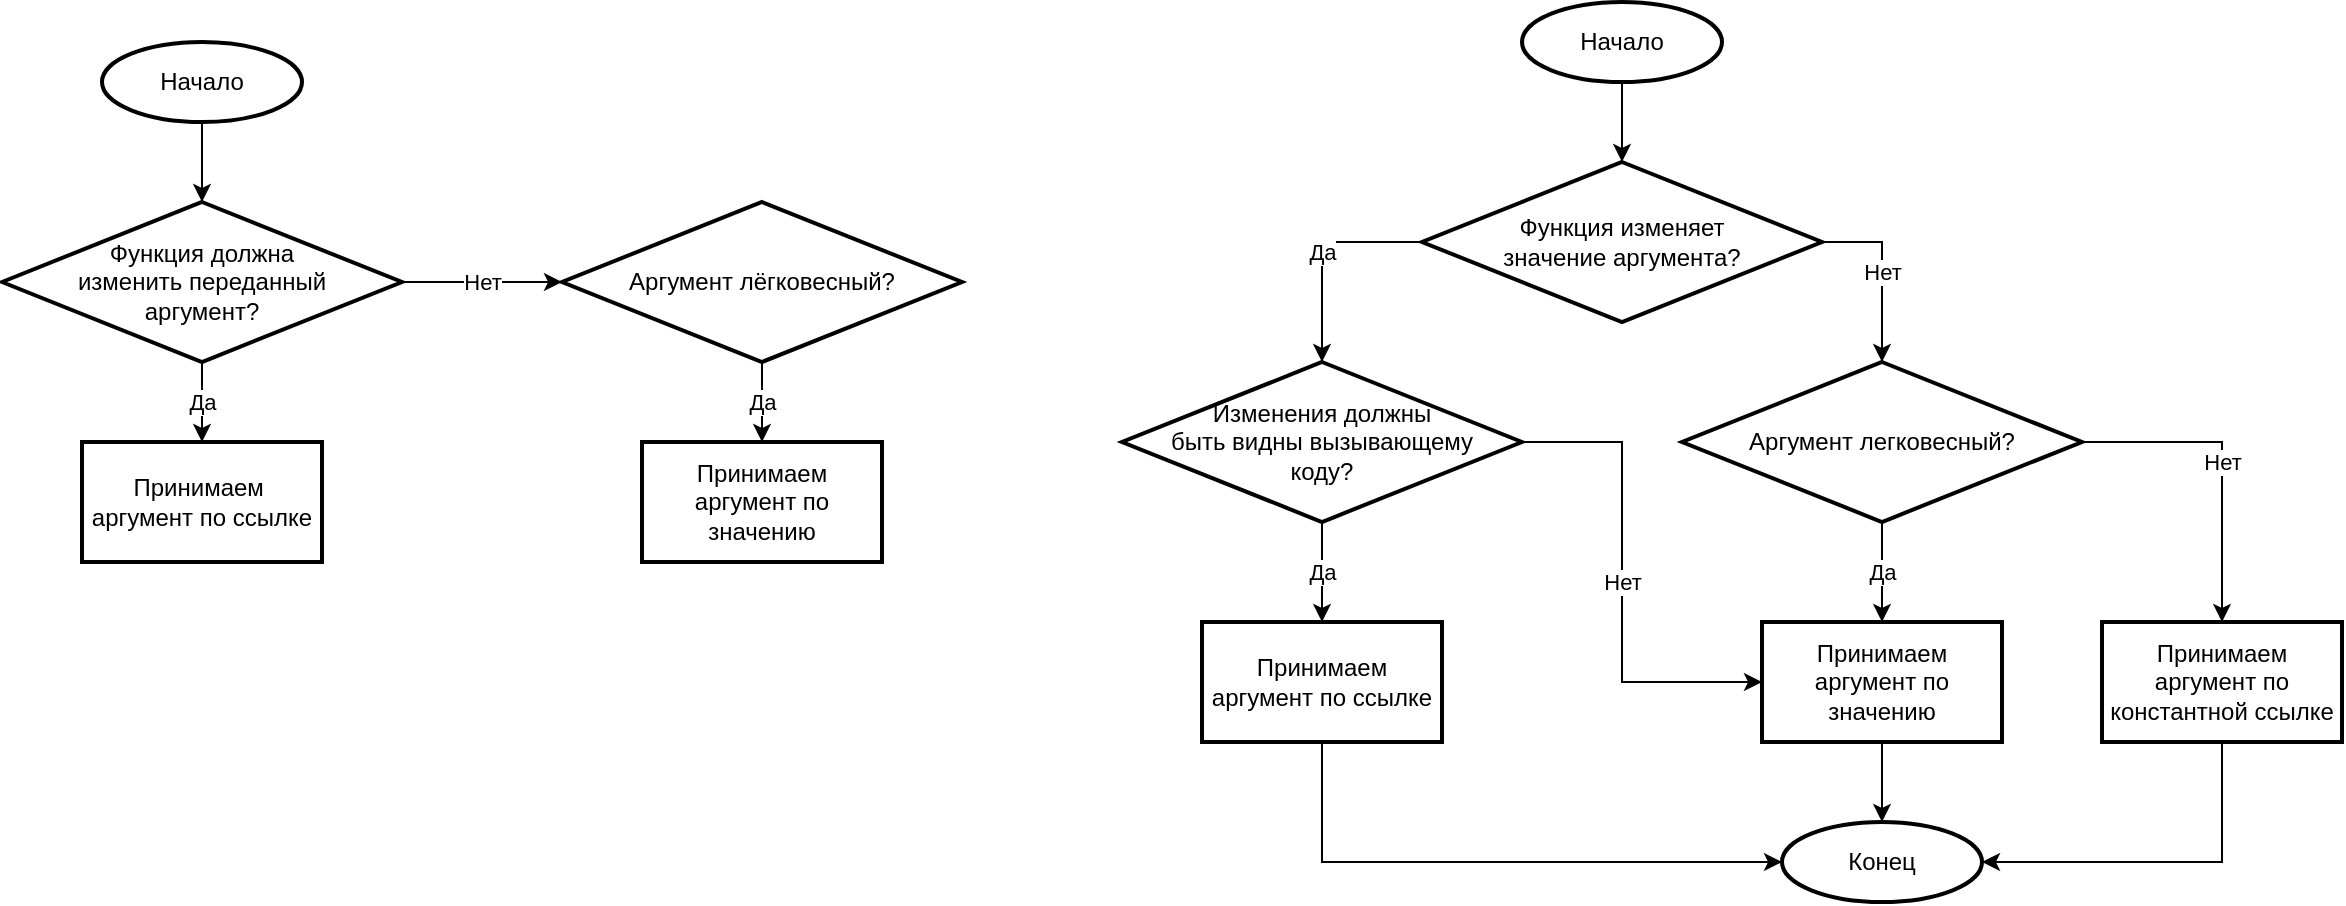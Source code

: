 <mxfile version="14.1.8" type="device"><diagram id="EaiXqYZGhzlfWJ48OZJS" name="Страница 1"><mxGraphModel dx="1024" dy="592" grid="1" gridSize="10" guides="1" tooltips="1" connect="1" arrows="1" fold="1" page="1" pageScale="1" pageWidth="827" pageHeight="1169" math="0" shadow="0"><root><mxCell id="0"/><mxCell id="1" parent="0"/><mxCell id="dKRLaaCp3CBHbr6sriMw-6" value="Да" style="edgeStyle=orthogonalEdgeStyle;rounded=0;orthogonalLoop=1;jettySize=auto;html=1;" edge="1" parent="1" source="dKRLaaCp3CBHbr6sriMw-1" target="dKRLaaCp3CBHbr6sriMw-5"><mxGeometry relative="1" as="geometry"/></mxCell><mxCell id="dKRLaaCp3CBHbr6sriMw-8" value="Нет" style="edgeStyle=orthogonalEdgeStyle;rounded=0;orthogonalLoop=1;jettySize=auto;html=1;" edge="1" parent="1" source="dKRLaaCp3CBHbr6sriMw-1" target="dKRLaaCp3CBHbr6sriMw-7"><mxGeometry relative="1" as="geometry"/></mxCell><mxCell id="dKRLaaCp3CBHbr6sriMw-1" value="Функция должна&lt;br&gt;изменить переданный&lt;br&gt;аргумент?" style="strokeWidth=2;html=1;shape=mxgraph.flowchart.decision;whiteSpace=wrap;" vertex="1" parent="1"><mxGeometry x="180" y="160" width="200" height="80" as="geometry"/></mxCell><mxCell id="dKRLaaCp3CBHbr6sriMw-3" style="edgeStyle=orthogonalEdgeStyle;rounded=0;orthogonalLoop=1;jettySize=auto;html=1;" edge="1" parent="1" source="dKRLaaCp3CBHbr6sriMw-4" target="dKRLaaCp3CBHbr6sriMw-1"><mxGeometry relative="1" as="geometry"><mxPoint x="280" y="120" as="sourcePoint"/></mxGeometry></mxCell><mxCell id="dKRLaaCp3CBHbr6sriMw-4" value="Начало" style="strokeWidth=2;html=1;shape=mxgraph.flowchart.start_1;whiteSpace=wrap;" vertex="1" parent="1"><mxGeometry x="230" y="80" width="100" height="40" as="geometry"/></mxCell><mxCell id="dKRLaaCp3CBHbr6sriMw-5" value="Принимаем&amp;nbsp; аргумент по ссылке" style="whiteSpace=wrap;html=1;strokeWidth=2;" vertex="1" parent="1"><mxGeometry x="220" y="280" width="120" height="60" as="geometry"/></mxCell><mxCell id="dKRLaaCp3CBHbr6sriMw-10" value="Да" style="edgeStyle=orthogonalEdgeStyle;rounded=0;orthogonalLoop=1;jettySize=auto;html=1;" edge="1" parent="1" source="dKRLaaCp3CBHbr6sriMw-7" target="dKRLaaCp3CBHbr6sriMw-9"><mxGeometry relative="1" as="geometry"/></mxCell><mxCell id="dKRLaaCp3CBHbr6sriMw-7" value="Аргумент лёгковесный?" style="strokeWidth=2;html=1;shape=mxgraph.flowchart.decision;whiteSpace=wrap;" vertex="1" parent="1"><mxGeometry x="460" y="160" width="200" height="80" as="geometry"/></mxCell><mxCell id="dKRLaaCp3CBHbr6sriMw-9" value="Принимаем аргумент по значению" style="whiteSpace=wrap;html=1;strokeWidth=2;" vertex="1" parent="1"><mxGeometry x="500" y="280" width="120" height="60" as="geometry"/></mxCell><mxCell id="dKRLaaCp3CBHbr6sriMw-14" value="Да" style="edgeStyle=orthogonalEdgeStyle;rounded=0;orthogonalLoop=1;jettySize=auto;html=1;" edge="1" parent="1" source="dKRLaaCp3CBHbr6sriMw-11" target="dKRLaaCp3CBHbr6sriMw-13"><mxGeometry relative="1" as="geometry"><Array as="points"><mxPoint x="840" y="180"/></Array></mxGeometry></mxCell><mxCell id="dKRLaaCp3CBHbr6sriMw-16" value="Нет" style="edgeStyle=orthogonalEdgeStyle;rounded=0;orthogonalLoop=1;jettySize=auto;html=1;entryX=0.5;entryY=0;entryDx=0;entryDy=0;entryPerimeter=0;" edge="1" parent="1" source="dKRLaaCp3CBHbr6sriMw-11" target="dKRLaaCp3CBHbr6sriMw-15"><mxGeometry relative="1" as="geometry"><Array as="points"><mxPoint x="1120" y="180"/></Array></mxGeometry></mxCell><mxCell id="dKRLaaCp3CBHbr6sriMw-11" value="Функция изменяет&lt;br&gt;значение аргумента?" style="strokeWidth=2;html=1;shape=mxgraph.flowchart.decision;whiteSpace=wrap;" vertex="1" parent="1"><mxGeometry x="890" y="140" width="200" height="80" as="geometry"/></mxCell><mxCell id="dKRLaaCp3CBHbr6sriMw-18" value="Да" style="edgeStyle=orthogonalEdgeStyle;rounded=0;orthogonalLoop=1;jettySize=auto;html=1;" edge="1" parent="1" source="dKRLaaCp3CBHbr6sriMw-13" target="dKRLaaCp3CBHbr6sriMw-17"><mxGeometry relative="1" as="geometry"/></mxCell><mxCell id="dKRLaaCp3CBHbr6sriMw-21" value="Нет" style="edgeStyle=orthogonalEdgeStyle;rounded=0;orthogonalLoop=1;jettySize=auto;html=1;" edge="1" parent="1" source="dKRLaaCp3CBHbr6sriMw-13" target="dKRLaaCp3CBHbr6sriMw-20"><mxGeometry relative="1" as="geometry"><Array as="points"><mxPoint x="990" y="280"/><mxPoint x="990" y="400"/></Array></mxGeometry></mxCell><mxCell id="dKRLaaCp3CBHbr6sriMw-13" value="Изменения должны&lt;br&gt;быть&amp;nbsp;видны вызывающему&lt;br&gt;коду?" style="strokeWidth=2;html=1;shape=mxgraph.flowchart.decision;whiteSpace=wrap;" vertex="1" parent="1"><mxGeometry x="740" y="240" width="200" height="80" as="geometry"/></mxCell><mxCell id="dKRLaaCp3CBHbr6sriMw-26" value="Нет" style="edgeStyle=orthogonalEdgeStyle;rounded=0;orthogonalLoop=1;jettySize=auto;html=1;" edge="1" parent="1" source="dKRLaaCp3CBHbr6sriMw-15" target="dKRLaaCp3CBHbr6sriMw-25"><mxGeometry relative="1" as="geometry"/></mxCell><mxCell id="dKRLaaCp3CBHbr6sriMw-31" value="Да" style="edgeStyle=orthogonalEdgeStyle;rounded=0;orthogonalLoop=1;jettySize=auto;html=1;" edge="1" parent="1" source="dKRLaaCp3CBHbr6sriMw-15" target="dKRLaaCp3CBHbr6sriMw-20"><mxGeometry relative="1" as="geometry"/></mxCell><mxCell id="dKRLaaCp3CBHbr6sriMw-15" value="Аргумент легковесный?" style="strokeWidth=2;html=1;shape=mxgraph.flowchart.decision;whiteSpace=wrap;" vertex="1" parent="1"><mxGeometry x="1020" y="240" width="200" height="80" as="geometry"/></mxCell><mxCell id="dKRLaaCp3CBHbr6sriMw-28" style="edgeStyle=orthogonalEdgeStyle;rounded=0;orthogonalLoop=1;jettySize=auto;html=1;" edge="1" parent="1" source="dKRLaaCp3CBHbr6sriMw-17" target="dKRLaaCp3CBHbr6sriMw-27"><mxGeometry relative="1" as="geometry"><Array as="points"><mxPoint x="840" y="490"/></Array></mxGeometry></mxCell><mxCell id="dKRLaaCp3CBHbr6sriMw-17" value="Принимаем аргумент по ссылке" style="whiteSpace=wrap;html=1;strokeWidth=2;" vertex="1" parent="1"><mxGeometry x="780" y="370" width="120" height="60" as="geometry"/></mxCell><mxCell id="dKRLaaCp3CBHbr6sriMw-29" style="edgeStyle=orthogonalEdgeStyle;rounded=0;orthogonalLoop=1;jettySize=auto;html=1;" edge="1" parent="1" source="dKRLaaCp3CBHbr6sriMw-20" target="dKRLaaCp3CBHbr6sriMw-27"><mxGeometry relative="1" as="geometry"/></mxCell><mxCell id="dKRLaaCp3CBHbr6sriMw-20" value="Принимаем аргумент по значению" style="whiteSpace=wrap;html=1;strokeWidth=2;" vertex="1" parent="1"><mxGeometry x="1060" y="370" width="120" height="60" as="geometry"/></mxCell><mxCell id="dKRLaaCp3CBHbr6sriMw-24" style="edgeStyle=orthogonalEdgeStyle;rounded=0;orthogonalLoop=1;jettySize=auto;html=1;" edge="1" parent="1" source="dKRLaaCp3CBHbr6sriMw-23" target="dKRLaaCp3CBHbr6sriMw-11"><mxGeometry relative="1" as="geometry"/></mxCell><mxCell id="dKRLaaCp3CBHbr6sriMw-23" value="Начало" style="strokeWidth=2;html=1;shape=mxgraph.flowchart.start_1;whiteSpace=wrap;" vertex="1" parent="1"><mxGeometry x="940" y="60" width="100" height="40" as="geometry"/></mxCell><mxCell id="dKRLaaCp3CBHbr6sriMw-30" style="edgeStyle=orthogonalEdgeStyle;rounded=0;orthogonalLoop=1;jettySize=auto;html=1;" edge="1" parent="1" source="dKRLaaCp3CBHbr6sriMw-25" target="dKRLaaCp3CBHbr6sriMw-27"><mxGeometry relative="1" as="geometry"><Array as="points"><mxPoint x="1290" y="490"/></Array></mxGeometry></mxCell><mxCell id="dKRLaaCp3CBHbr6sriMw-25" value="Принимаем аргумент по константной ссылке" style="whiteSpace=wrap;html=1;strokeWidth=2;" vertex="1" parent="1"><mxGeometry x="1230" y="370" width="120" height="60" as="geometry"/></mxCell><mxCell id="dKRLaaCp3CBHbr6sriMw-27" value="Конец" style="strokeWidth=2;html=1;shape=mxgraph.flowchart.start_1;whiteSpace=wrap;" vertex="1" parent="1"><mxGeometry x="1070" y="470" width="100" height="40" as="geometry"/></mxCell></root></mxGraphModel></diagram></mxfile>
